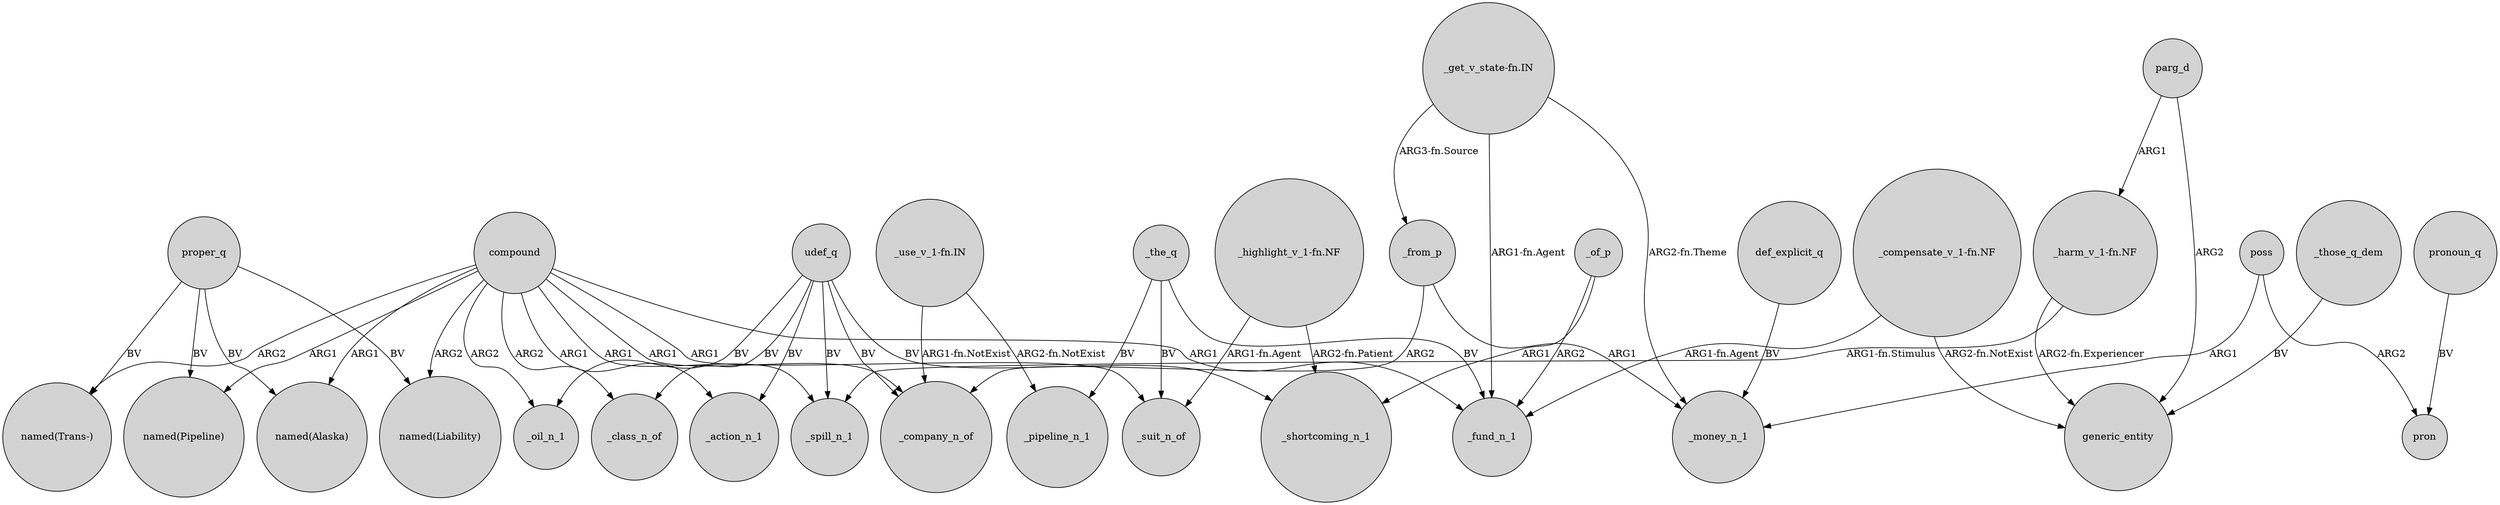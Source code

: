digraph {
	node [shape=circle style=filled]
	"_get_v_state-fn.IN" -> _fund_n_1 [label="ARG1-fn.Agent"]
	compound -> "named(Alaska)" [label=ARG1]
	compound -> _suit_n_of [label=ARG1]
	poss -> pron [label=ARG2]
	udef_q -> _class_n_of [label=BV]
	"_use_v_1-fn.IN" -> _pipeline_n_1 [label="ARG2-fn.NotExist"]
	parg_d -> generic_entity [label=ARG2]
	_the_q -> _pipeline_n_1 [label=BV]
	_the_q -> _suit_n_of [label=BV]
	"_harm_v_1-fn.NF" -> _spill_n_1 [label="ARG1-fn.Stimulus"]
	udef_q -> _shortcoming_n_1 [label=BV]
	"_compensate_v_1-fn.NF" -> _fund_n_1 [label="ARG1-fn.Agent"]
	_those_q_dem -> generic_entity [label=BV]
	compound -> "named(Pipeline)" [label=ARG1]
	compound -> _spill_n_1 [label=ARG1]
	_the_q -> _fund_n_1 [label=BV]
	compound -> "named(Liability)" [label=ARG2]
	parg_d -> "_harm_v_1-fn.NF" [label=ARG1]
	compound -> _class_n_of [label=ARG2]
	pronoun_q -> pron [label=BV]
	proper_q -> "named(Alaska)" [label=BV]
	proper_q -> "named(Liability)" [label=BV]
	_of_p -> _fund_n_1 [label=ARG2]
	compound -> _company_n_of [label=ARG1]
	compound -> _oil_n_1 [label=ARG2]
	"_use_v_1-fn.IN" -> _company_n_of [label="ARG1-fn.NotExist"]
	_of_p -> _shortcoming_n_1 [label=ARG1]
	"_harm_v_1-fn.NF" -> generic_entity [label="ARG2-fn.Experiencer"]
	proper_q -> "named(Pipeline)" [label=BV]
	poss -> _money_n_1 [label=ARG1]
	_from_p -> _money_n_1 [label=ARG1]
	"_highlight_v_1-fn.NF" -> _shortcoming_n_1 [label="ARG2-fn.Patient"]
	_from_p -> _company_n_of [label=ARG2]
	udef_q -> _oil_n_1 [label=BV]
	compound -> _action_n_1 [label=ARG1]
	"_get_v_state-fn.IN" -> _money_n_1 [label="ARG2-fn.Theme"]
	proper_q -> "named(Trans-)" [label=BV]
	udef_q -> _action_n_1 [label=BV]
	compound -> "named(Trans-)" [label=ARG2]
	udef_q -> _company_n_of [label=BV]
	"_compensate_v_1-fn.NF" -> generic_entity [label="ARG2-fn.NotExist"]
	udef_q -> _spill_n_1 [label=BV]
	"_highlight_v_1-fn.NF" -> _suit_n_of [label="ARG1-fn.Agent"]
	"_get_v_state-fn.IN" -> _from_p [label="ARG3-fn.Source"]
	compound -> _fund_n_1 [label=ARG1]
	def_explicit_q -> _money_n_1 [label=BV]
}
